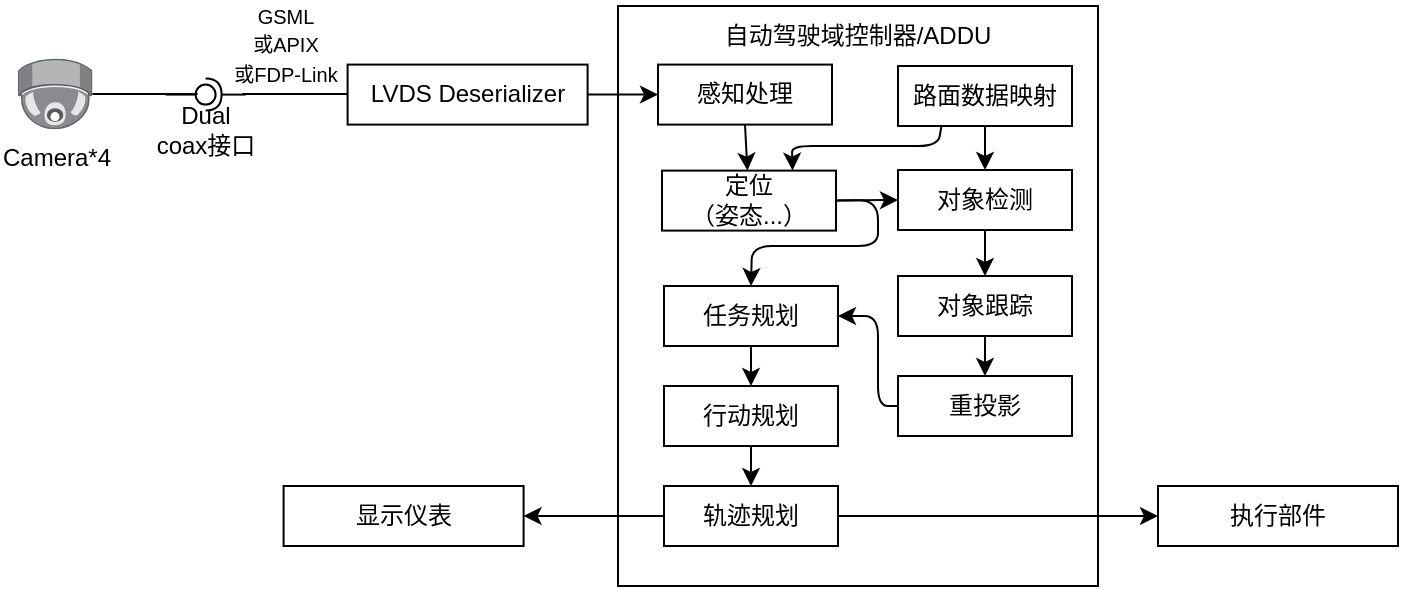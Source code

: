 <mxfile>
    <diagram id="SlsA-15mAQa8MMC-hmky" name="Page-1">
        <mxGraphModel dx="661" dy="443" grid="1" gridSize="10" guides="1" tooltips="1" connect="1" arrows="1" fold="1" page="1" pageScale="1" pageWidth="827" pageHeight="1169" math="0" shadow="0">
            <root>
                <mxCell id="0"/>
                <mxCell id="1" parent="0"/>
                <mxCell id="44" style="edgeStyle=none;html=1;exitX=0;exitY=0.5;exitDx=0;exitDy=0;entryX=1;entryY=0.5;entryDx=0;entryDy=0;" parent="1" source="35" target="43" edge="1">
                    <mxGeometry relative="1" as="geometry"/>
                </mxCell>
                <mxCell id="14" value="" style="rounded=0;whiteSpace=wrap;html=1;fillColor=none;" parent="1" vertex="1">
                    <mxGeometry x="400" y="200" width="240" height="290" as="geometry"/>
                </mxCell>
                <mxCell id="2" value="&lt;font face=&quot;helvetica&quot;&gt;Camera*4&lt;/font&gt;" style="points=[];aspect=fixed;html=1;align=center;shadow=0;dashed=0;image;image=img/lib/allied_telesis/security/Surveillance_Camera_Ceiling.svg;" parent="1" vertex="1">
                    <mxGeometry x="100.0" y="226.3" width="37.2" height="35.4" as="geometry"/>
                </mxCell>
                <mxCell id="5" value="" style="group" parent="1" vertex="1" connectable="0">
                    <mxGeometry x="163.8" y="239.3" width="60" height="37.7" as="geometry"/>
                </mxCell>
                <mxCell id="6" value="" style="rounded=0;orthogonalLoop=1;jettySize=auto;html=1;endArrow=none;endFill=0;sketch=0;sourcePerimeterSpacing=0;targetPerimeterSpacing=0;" parent="5" target="8" edge="1">
                    <mxGeometry relative="1" as="geometry">
                        <mxPoint x="10" y="5" as="sourcePoint"/>
                    </mxGeometry>
                </mxCell>
                <mxCell id="7" value="" style="rounded=0;orthogonalLoop=1;jettySize=auto;html=1;endArrow=halfCircle;endFill=0;entryX=0.5;entryY=0.5;endSize=6;strokeWidth=1;sketch=0;" parent="5" target="8" edge="1">
                    <mxGeometry relative="1" as="geometry">
                        <mxPoint x="50" y="5" as="sourcePoint"/>
                    </mxGeometry>
                </mxCell>
                <mxCell id="8" value="" style="ellipse;whiteSpace=wrap;html=1;align=center;aspect=fixed;resizable=0;points=[];outlineConnect=0;sketch=0;" parent="5" vertex="1">
                    <mxGeometry x="25" width="10" height="10" as="geometry"/>
                </mxCell>
                <mxCell id="9" value="Dual&lt;br&gt;coax接口" style="text;html=1;strokeColor=none;fillColor=none;align=center;verticalAlign=middle;whiteSpace=wrap;rounded=0;" parent="5" vertex="1">
                    <mxGeometry y="7.7" width="60" height="30" as="geometry"/>
                </mxCell>
                <mxCell id="18" style="edgeStyle=none;html=1;exitX=1;exitY=0.5;exitDx=0;exitDy=0;entryX=0;entryY=0.5;entryDx=0;entryDy=0;" parent="1" source="10" target="45" edge="1">
                    <mxGeometry relative="1" as="geometry"/>
                </mxCell>
                <mxCell id="10" value="LVDS Deserializer" style="rounded=0;whiteSpace=wrap;html=1;" parent="1" vertex="1">
                    <mxGeometry x="264.8" y="229.3" width="120" height="30" as="geometry"/>
                </mxCell>
                <mxCell id="11" value="&lt;font style=&quot;font-size: 10px&quot;&gt;GSML&lt;br&gt;或APIX&lt;br&gt;或FDP-Link&lt;/font&gt;" style="text;html=1;strokeColor=none;fillColor=none;align=center;verticalAlign=middle;whiteSpace=wrap;rounded=0;" parent="1" vertex="1">
                    <mxGeometry x="183.8" y="204" width="100" height="30" as="geometry"/>
                </mxCell>
                <mxCell id="30" style="edgeStyle=none;html=1;exitX=1;exitY=0.5;exitDx=0;exitDy=0;entryX=0;entryY=0.5;entryDx=0;entryDy=0;" parent="1" source="13" target="20" edge="1">
                    <mxGeometry relative="1" as="geometry">
                        <Array as="points"/>
                    </mxGeometry>
                </mxCell>
                <mxCell id="36" style="edgeStyle=none;html=1;exitX=1;exitY=0.5;exitDx=0;exitDy=0;entryX=0.5;entryY=0;entryDx=0;entryDy=0;" parent="1" source="13" target="32" edge="1">
                    <mxGeometry relative="1" as="geometry">
                        <Array as="points">
                            <mxPoint x="530" y="297"/>
                            <mxPoint x="530" y="320"/>
                            <mxPoint x="467" y="320"/>
                        </Array>
                    </mxGeometry>
                </mxCell>
                <mxCell id="13" value="定位&lt;br&gt;（姿态...）" style="rounded=0;whiteSpace=wrap;html=1;" parent="1" vertex="1">
                    <mxGeometry x="422" y="282.3" width="87" height="30" as="geometry"/>
                </mxCell>
                <mxCell id="15" value="" style="endArrow=none;html=1;entryX=0;entryY=0;entryDx=0;entryDy=0;" parent="1" source="2" edge="1">
                    <mxGeometry width="50" height="50" relative="1" as="geometry">
                        <mxPoint x="420" y="491" as="sourcePoint"/>
                        <mxPoint x="189.8" y="244" as="targetPoint"/>
                    </mxGeometry>
                </mxCell>
                <mxCell id="16" value="" style="endArrow=none;html=1;entryX=0;entryY=0;entryDx=0;entryDy=0;" parent="1" edge="1">
                    <mxGeometry width="50" height="50" relative="1" as="geometry">
                        <mxPoint x="212.2" y="244" as="sourcePoint"/>
                        <mxPoint x="264.8" y="244" as="targetPoint"/>
                    </mxGeometry>
                </mxCell>
                <mxCell id="26" style="edgeStyle=none;html=1;exitX=0.5;exitY=1;exitDx=0;exitDy=0;" parent="1" source="20" target="25" edge="1">
                    <mxGeometry relative="1" as="geometry"/>
                </mxCell>
                <mxCell id="20" value="对象检测" style="rounded=0;whiteSpace=wrap;html=1;" parent="1" vertex="1">
                    <mxGeometry x="540" y="282" width="87" height="30" as="geometry"/>
                </mxCell>
                <mxCell id="29" style="edgeStyle=none;html=1;exitX=0.5;exitY=1;exitDx=0;exitDy=0;" parent="1" source="22" target="20" edge="1">
                    <mxGeometry relative="1" as="geometry"/>
                </mxCell>
                <mxCell id="47" style="edgeStyle=none;html=1;exitX=0.25;exitY=1;exitDx=0;exitDy=0;entryX=0.75;entryY=0;entryDx=0;entryDy=0;" edge="1" parent="1" source="22" target="13">
                    <mxGeometry relative="1" as="geometry">
                        <Array as="points">
                            <mxPoint x="560" y="270"/>
                            <mxPoint x="487" y="270"/>
                        </Array>
                    </mxGeometry>
                </mxCell>
                <mxCell id="22" value="路面数据映射" style="rounded=0;whiteSpace=wrap;html=1;" parent="1" vertex="1">
                    <mxGeometry x="540" y="230" width="87" height="30" as="geometry"/>
                </mxCell>
                <mxCell id="28" style="edgeStyle=none;html=1;exitX=0.5;exitY=1;exitDx=0;exitDy=0;entryX=0.5;entryY=0;entryDx=0;entryDy=0;" parent="1" source="25" target="27" edge="1">
                    <mxGeometry relative="1" as="geometry"/>
                </mxCell>
                <mxCell id="25" value="对象跟踪" style="rounded=0;whiteSpace=wrap;html=1;" parent="1" vertex="1">
                    <mxGeometry x="540" y="335" width="87" height="30" as="geometry"/>
                </mxCell>
                <mxCell id="48" style="edgeStyle=none;html=1;exitX=0;exitY=0.5;exitDx=0;exitDy=0;entryX=1;entryY=0.5;entryDx=0;entryDy=0;" edge="1" parent="1" source="27" target="32">
                    <mxGeometry relative="1" as="geometry">
                        <Array as="points">
                            <mxPoint x="530" y="400"/>
                            <mxPoint x="530" y="355"/>
                        </Array>
                    </mxGeometry>
                </mxCell>
                <mxCell id="27" value="重投影" style="rounded=0;whiteSpace=wrap;html=1;" parent="1" vertex="1">
                    <mxGeometry x="540" y="385" width="87" height="30" as="geometry"/>
                </mxCell>
                <mxCell id="31" style="edgeStyle=none;html=1;exitX=0.5;exitY=1;exitDx=0;exitDy=0;" parent="1" source="32" target="34" edge="1">
                    <mxGeometry relative="1" as="geometry"/>
                </mxCell>
                <mxCell id="32" value="任务规划" style="rounded=0;whiteSpace=wrap;html=1;" parent="1" vertex="1">
                    <mxGeometry x="423" y="340" width="87" height="30" as="geometry"/>
                </mxCell>
                <mxCell id="33" style="edgeStyle=none;html=1;exitX=0.5;exitY=1;exitDx=0;exitDy=0;entryX=0.5;entryY=0;entryDx=0;entryDy=0;" parent="1" source="34" target="35" edge="1">
                    <mxGeometry relative="1" as="geometry"/>
                </mxCell>
                <mxCell id="34" value="行动规划" style="rounded=0;whiteSpace=wrap;html=1;" parent="1" vertex="1">
                    <mxGeometry x="423" y="390" width="87" height="30" as="geometry"/>
                </mxCell>
                <mxCell id="40" style="edgeStyle=none;html=1;exitX=1;exitY=0.5;exitDx=0;exitDy=0;" parent="1" source="35" edge="1">
                    <mxGeometry relative="1" as="geometry">
                        <mxPoint x="670" y="455" as="targetPoint"/>
                    </mxGeometry>
                </mxCell>
                <mxCell id="35" value="轨迹规划" style="rounded=0;whiteSpace=wrap;html=1;" parent="1" vertex="1">
                    <mxGeometry x="423" y="440" width="87" height="30" as="geometry"/>
                </mxCell>
                <mxCell id="39" value="自动驾驶域控制器/ADDU" style="text;html=1;strokeColor=none;fillColor=none;align=center;verticalAlign=middle;whiteSpace=wrap;rounded=0;" parent="1" vertex="1">
                    <mxGeometry x="375" y="200" width="290" height="30" as="geometry"/>
                </mxCell>
                <mxCell id="41" value="执行部件" style="rounded=0;whiteSpace=wrap;html=1;" parent="1" vertex="1">
                    <mxGeometry x="670" y="440.0" width="120" height="30" as="geometry"/>
                </mxCell>
                <mxCell id="43" value="显示仪表" style="rounded=0;whiteSpace=wrap;html=1;" parent="1" vertex="1">
                    <mxGeometry x="232.8" y="440.0" width="120" height="30" as="geometry"/>
                </mxCell>
                <mxCell id="46" style="edgeStyle=none;html=1;exitX=0.5;exitY=1;exitDx=0;exitDy=0;" edge="1" parent="1" source="45" target="13">
                    <mxGeometry relative="1" as="geometry"/>
                </mxCell>
                <mxCell id="45" value="感知处理" style="rounded=0;whiteSpace=wrap;html=1;" vertex="1" parent="1">
                    <mxGeometry x="420" y="229.3" width="87" height="30" as="geometry"/>
                </mxCell>
            </root>
        </mxGraphModel>
    </diagram>
</mxfile>